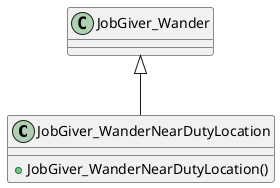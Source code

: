 @startuml
class JobGiver_WanderNearDutyLocation {
    + JobGiver_WanderNearDutyLocation()
}
JobGiver_Wander <|-- JobGiver_WanderNearDutyLocation
@enduml
